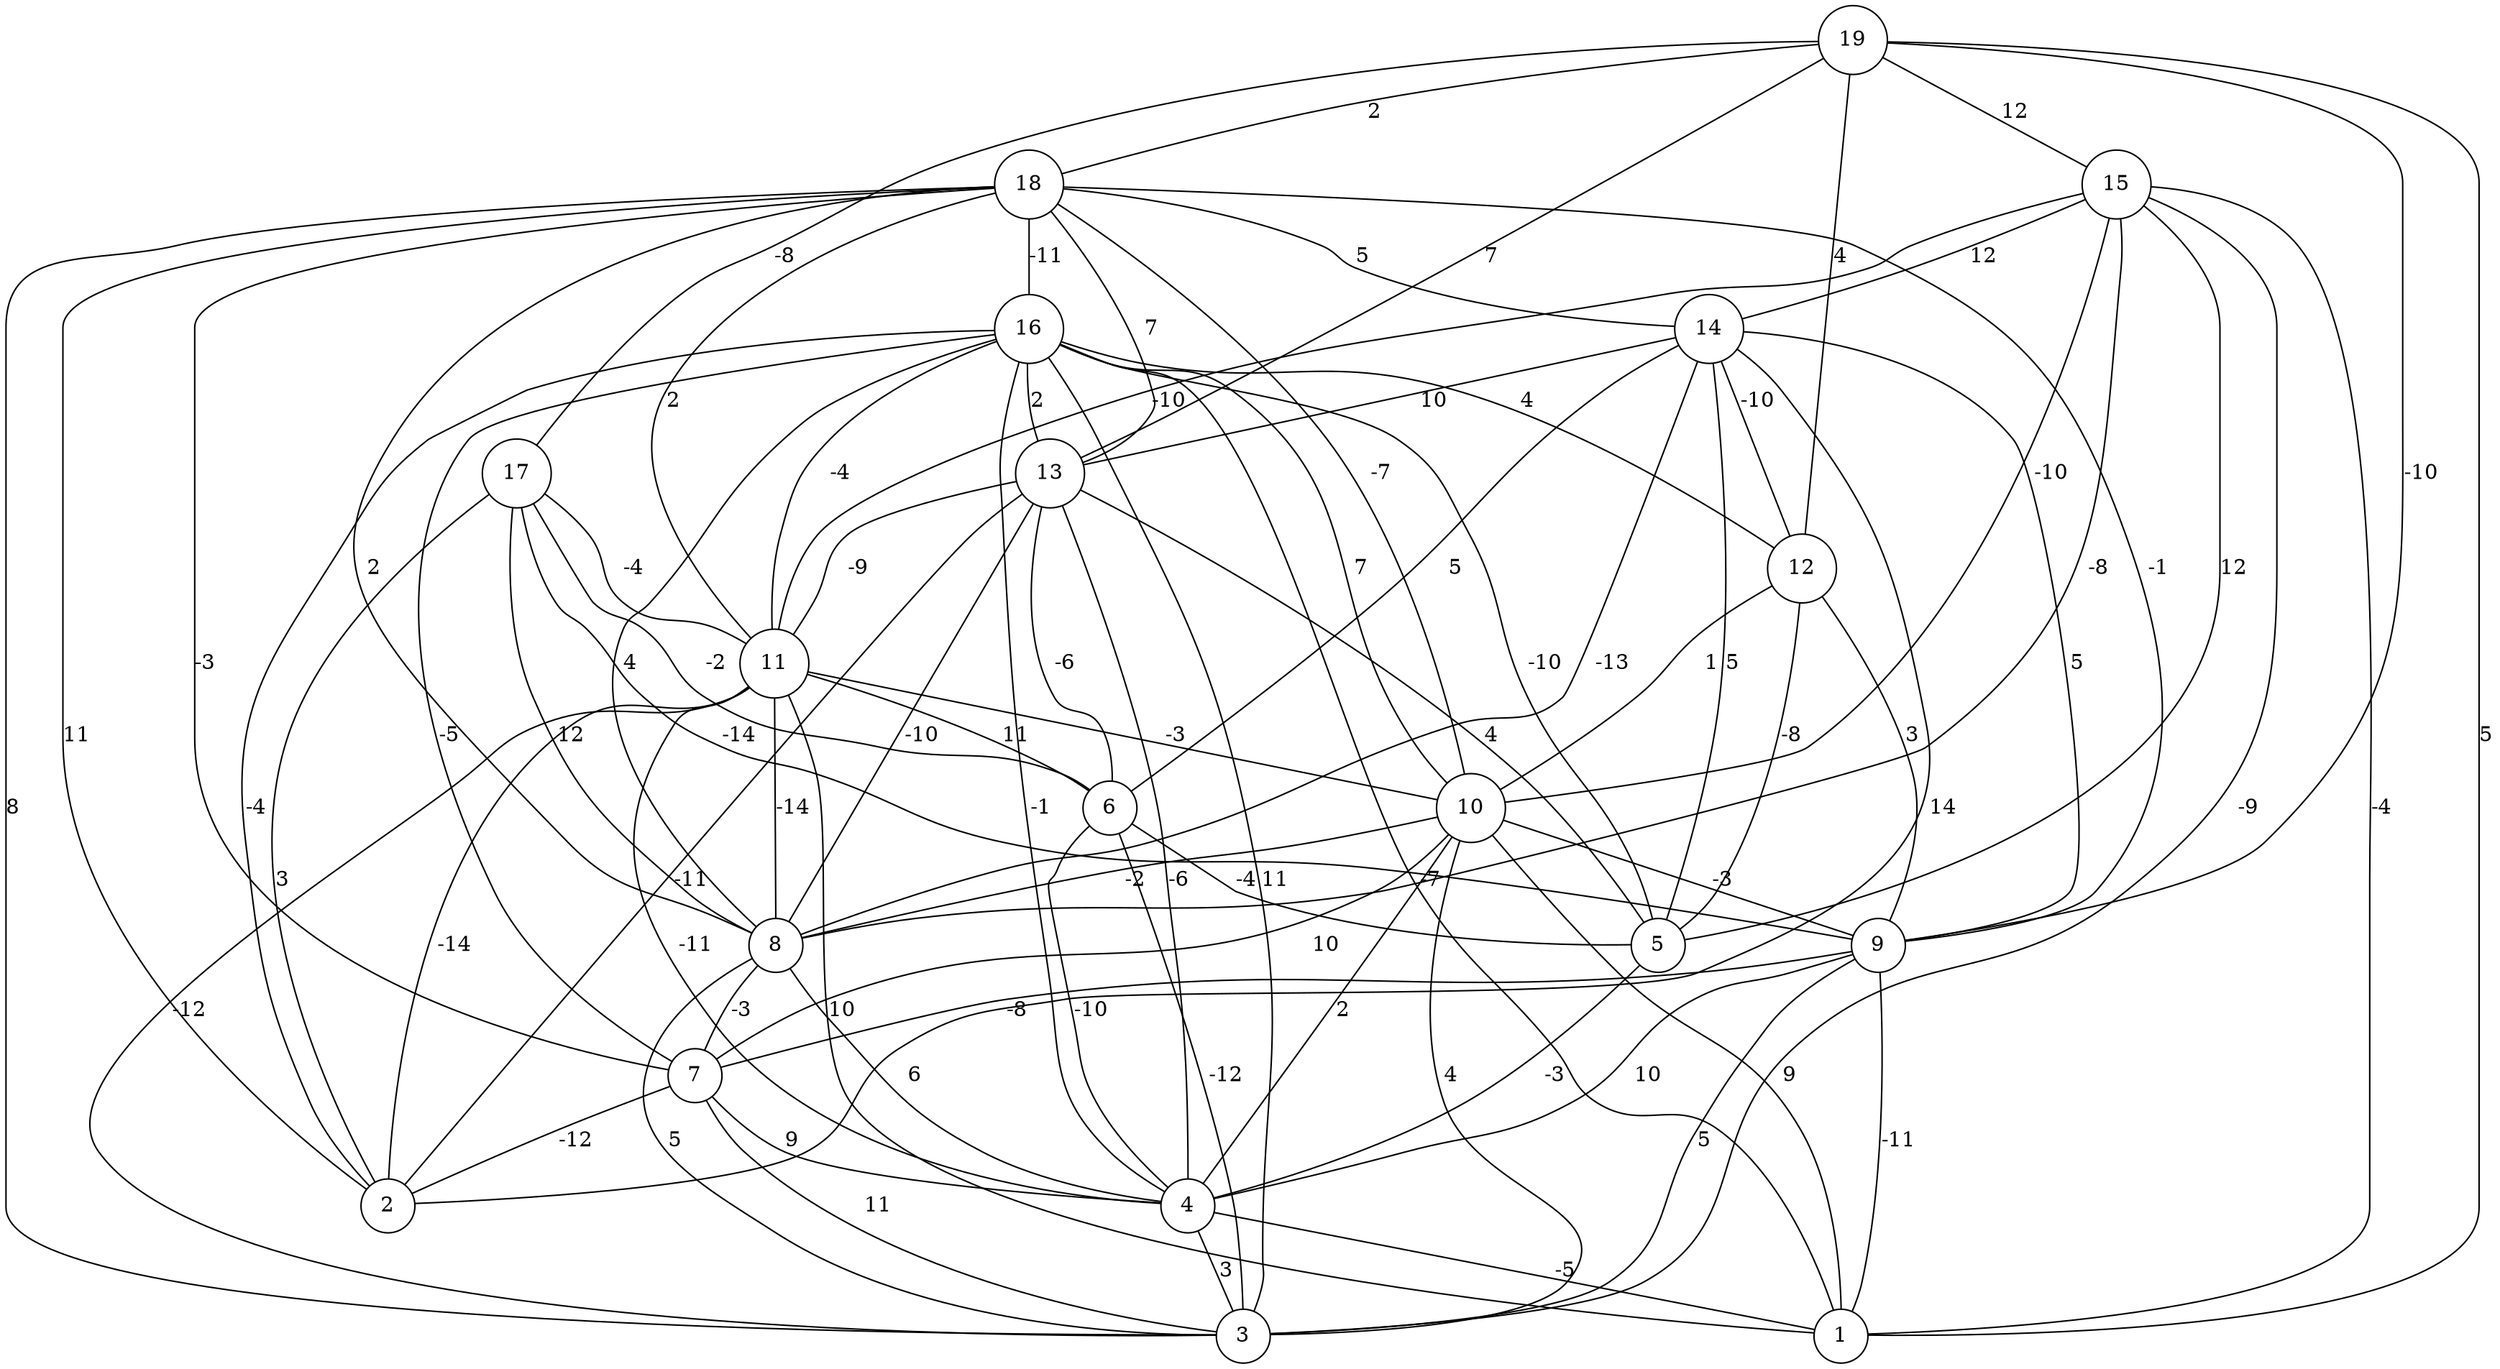 graph { 
	 fontname="Helvetica,Arial,sans-serif" 
	 node [shape = circle]; 
	 19 -- 1 [label = "5"];
	 19 -- 9 [label = "-10"];
	 19 -- 12 [label = "4"];
	 19 -- 13 [label = "7"];
	 19 -- 15 [label = "12"];
	 19 -- 17 [label = "-8"];
	 19 -- 18 [label = "2"];
	 18 -- 2 [label = "11"];
	 18 -- 3 [label = "8"];
	 18 -- 7 [label = "-3"];
	 18 -- 8 [label = "2"];
	 18 -- 9 [label = "-1"];
	 18 -- 10 [label = "-7"];
	 18 -- 11 [label = "2"];
	 18 -- 13 [label = "7"];
	 18 -- 14 [label = "5"];
	 18 -- 16 [label = "-11"];
	 17 -- 2 [label = "3"];
	 17 -- 6 [label = "-2"];
	 17 -- 8 [label = "12"];
	 17 -- 9 [label = "-14"];
	 17 -- 11 [label = "-4"];
	 16 -- 1 [label = "-7"];
	 16 -- 2 [label = "-4"];
	 16 -- 3 [label = "11"];
	 16 -- 4 [label = "-1"];
	 16 -- 5 [label = "-10"];
	 16 -- 7 [label = "-5"];
	 16 -- 8 [label = "4"];
	 16 -- 10 [label = "7"];
	 16 -- 11 [label = "-4"];
	 16 -- 12 [label = "4"];
	 16 -- 13 [label = "2"];
	 15 -- 1 [label = "-4"];
	 15 -- 3 [label = "-9"];
	 15 -- 5 [label = "12"];
	 15 -- 8 [label = "-8"];
	 15 -- 10 [label = "-10"];
	 15 -- 11 [label = "-10"];
	 15 -- 14 [label = "12"];
	 14 -- 2 [label = "14"];
	 14 -- 5 [label = "5"];
	 14 -- 6 [label = "5"];
	 14 -- 8 [label = "-13"];
	 14 -- 9 [label = "5"];
	 14 -- 12 [label = "-10"];
	 14 -- 13 [label = "10"];
	 13 -- 2 [label = "-11"];
	 13 -- 4 [label = "-6"];
	 13 -- 5 [label = "4"];
	 13 -- 6 [label = "-6"];
	 13 -- 8 [label = "-10"];
	 13 -- 11 [label = "-9"];
	 12 -- 5 [label = "-8"];
	 12 -- 9 [label = "3"];
	 12 -- 10 [label = "1"];
	 11 -- 1 [label = "10"];
	 11 -- 2 [label = "-14"];
	 11 -- 3 [label = "-12"];
	 11 -- 4 [label = "-11"];
	 11 -- 6 [label = "11"];
	 11 -- 8 [label = "-14"];
	 11 -- 10 [label = "-3"];
	 10 -- 1 [label = "9"];
	 10 -- 3 [label = "4"];
	 10 -- 4 [label = "2"];
	 10 -- 7 [label = "10"];
	 10 -- 8 [label = "-2"];
	 10 -- 9 [label = "-3"];
	 9 -- 1 [label = "-11"];
	 9 -- 3 [label = "5"];
	 9 -- 4 [label = "10"];
	 9 -- 7 [label = "-8"];
	 8 -- 3 [label = "5"];
	 8 -- 4 [label = "6"];
	 8 -- 7 [label = "-3"];
	 7 -- 2 [label = "-12"];
	 7 -- 3 [label = "11"];
	 7 -- 4 [label = "9"];
	 6 -- 3 [label = "-12"];
	 6 -- 4 [label = "-10"];
	 6 -- 5 [label = "-4"];
	 5 -- 4 [label = "-3"];
	 4 -- 1 [label = "-5"];
	 4 -- 3 [label = "3"];
	 1;
	 2;
	 3;
	 4;
	 5;
	 6;
	 7;
	 8;
	 9;
	 10;
	 11;
	 12;
	 13;
	 14;
	 15;
	 16;
	 17;
	 18;
	 19;
}
